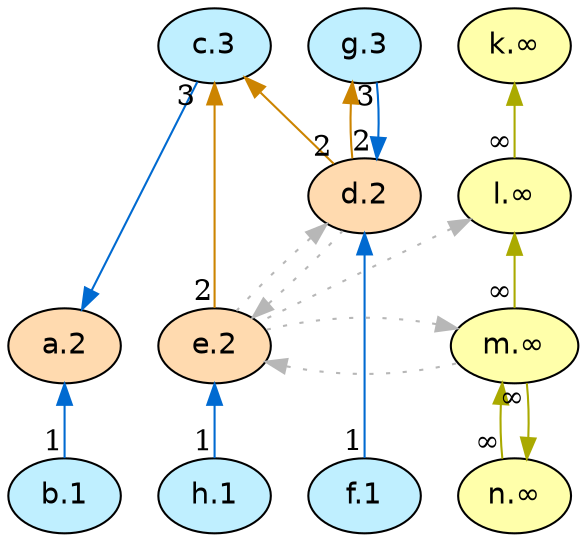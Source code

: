 digraph G {
  rankdir="TB"
  node [shape=oval style=filled fontname=Helvetica fontsize=14]
  node [fillcolor="#ffdaaf" fontcolor="#000000"] 
       a[label="a.2"] 
       d[label="d.2"] 
       e[label="e.2"]
  node [fillcolor="#bfefff" fontcolor="#000000"] 
       c[label="c.3"] 
       b[label="b.1"] 
       f[label="f.1"] 
       g[label="g.3"] 
       h[label="h.1"]
  node [fillcolor="#FFFFAA" fontcolor="#000000"] 
       k[label="k.∞"] 
       l[label="l.∞"] 
       m[label="m.∞"] 
       n[label="n.∞"]
  edge [dir=back color="#006ad1" style="solid" headlabel="3"]
        "a" -> "c" 
        "d" -> "g" 
  edge [dir=back color="#006ad1" style="solid" headlabel="1"]
        "a" -> "b" 
        "d" -> "f" 
        "e" -> "h" 
  edge [dir=back color="#AAAA00" style="solid" headlabel="∞"]
        "k" -> "l" 
        "l" -> "m" 
        "m" -> "n" 
        "n" -> "m" 
  edge [dir=back color="#cc8400" style="solid" headlabel="2"]
        "c" -> "d" 
        "c" -> "e" 
        "g" -> "d" 
  edge [dir=back color="#b7b7b7" style="dotted" constraint=false headlabel=" "]
        "l" -> "e" 
        "d" -> "e" 
        "e" -> "d" 
        "e" -> "m" 
        "m" -> "e" 

  {rank = max b f h}
  {rank = min c g}
}